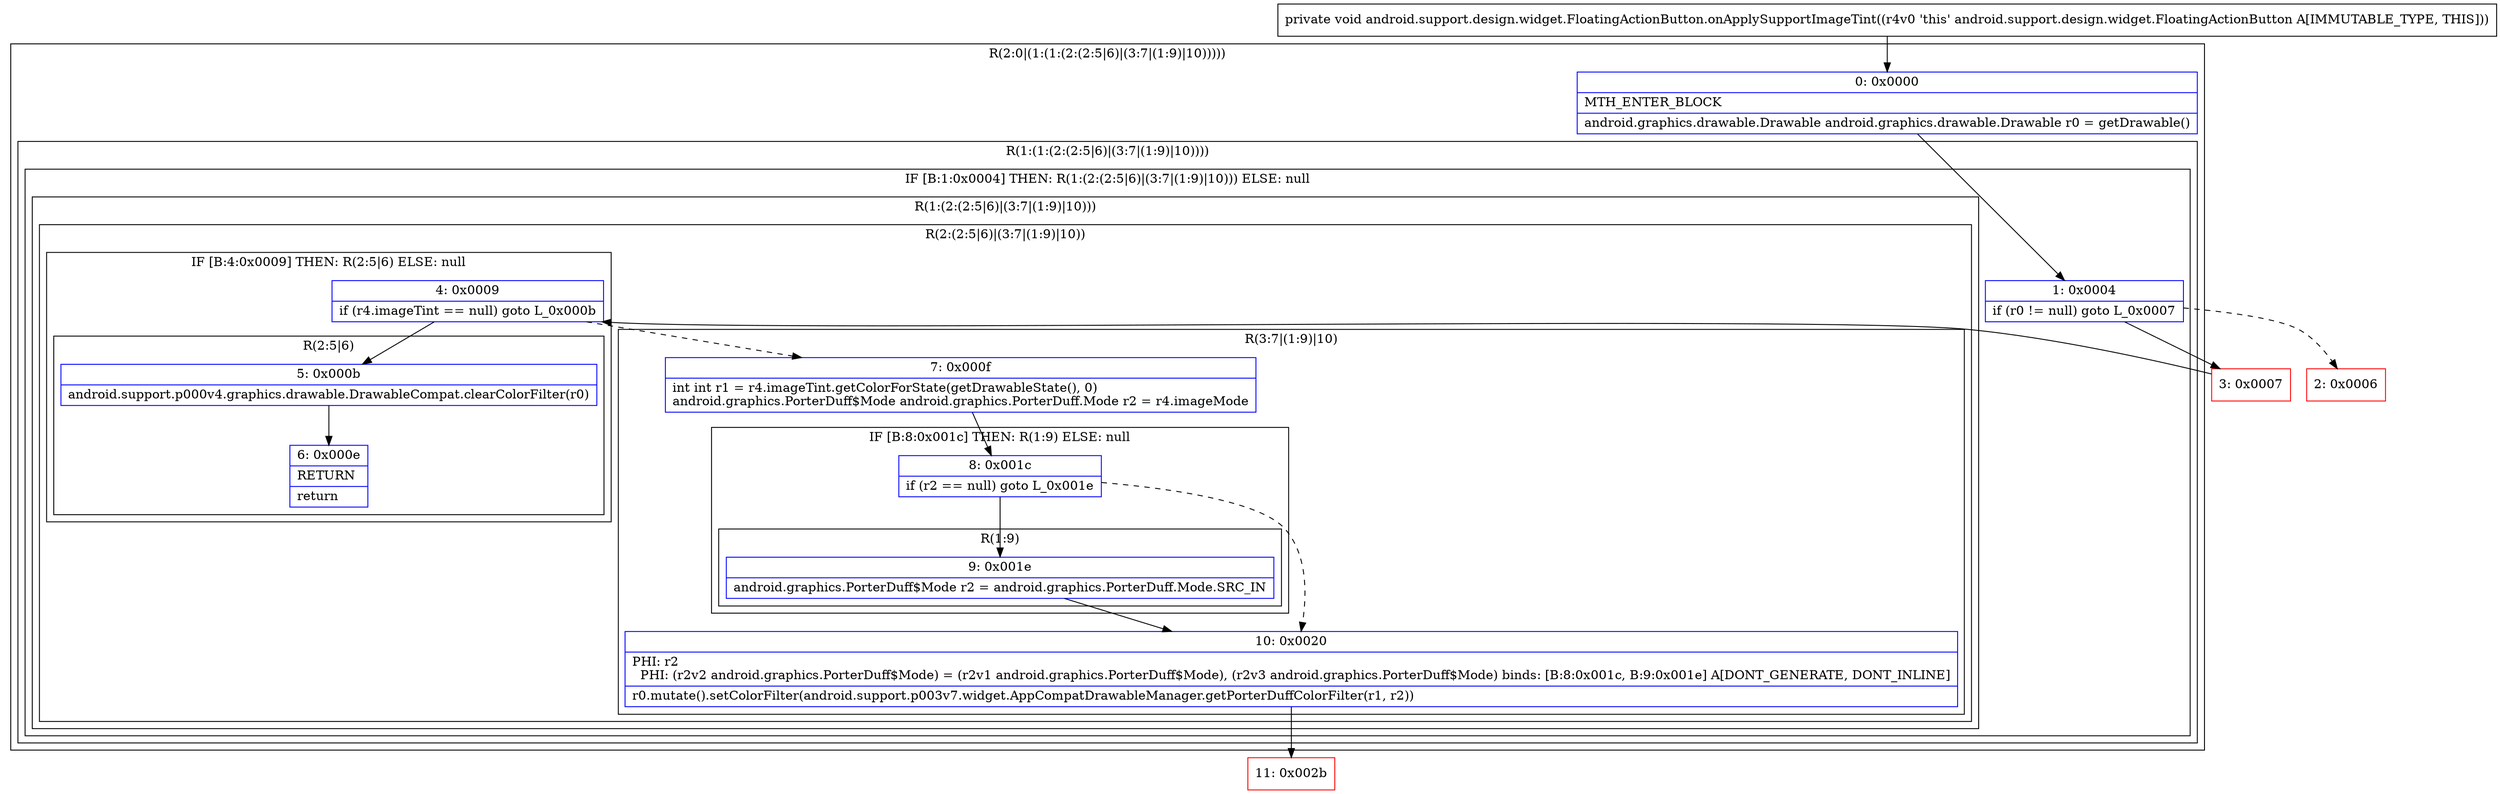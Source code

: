 digraph "CFG forandroid.support.design.widget.FloatingActionButton.onApplySupportImageTint()V" {
subgraph cluster_Region_1983991672 {
label = "R(2:0|(1:(1:(2:(2:5|6)|(3:7|(1:9)|10)))))";
node [shape=record,color=blue];
Node_0 [shape=record,label="{0\:\ 0x0000|MTH_ENTER_BLOCK\l|android.graphics.drawable.Drawable android.graphics.drawable.Drawable r0 = getDrawable()\l}"];
subgraph cluster_Region_1677084783 {
label = "R(1:(1:(2:(2:5|6)|(3:7|(1:9)|10))))";
node [shape=record,color=blue];
subgraph cluster_IfRegion_1564905382 {
label = "IF [B:1:0x0004] THEN: R(1:(2:(2:5|6)|(3:7|(1:9)|10))) ELSE: null";
node [shape=record,color=blue];
Node_1 [shape=record,label="{1\:\ 0x0004|if (r0 != null) goto L_0x0007\l}"];
subgraph cluster_Region_881640120 {
label = "R(1:(2:(2:5|6)|(3:7|(1:9)|10)))";
node [shape=record,color=blue];
subgraph cluster_Region_1716011496 {
label = "R(2:(2:5|6)|(3:7|(1:9)|10))";
node [shape=record,color=blue];
subgraph cluster_IfRegion_395245289 {
label = "IF [B:4:0x0009] THEN: R(2:5|6) ELSE: null";
node [shape=record,color=blue];
Node_4 [shape=record,label="{4\:\ 0x0009|if (r4.imageTint == null) goto L_0x000b\l}"];
subgraph cluster_Region_332674695 {
label = "R(2:5|6)";
node [shape=record,color=blue];
Node_5 [shape=record,label="{5\:\ 0x000b|android.support.p000v4.graphics.drawable.DrawableCompat.clearColorFilter(r0)\l}"];
Node_6 [shape=record,label="{6\:\ 0x000e|RETURN\l|return\l}"];
}
}
subgraph cluster_Region_809423641 {
label = "R(3:7|(1:9)|10)";
node [shape=record,color=blue];
Node_7 [shape=record,label="{7\:\ 0x000f|int int r1 = r4.imageTint.getColorForState(getDrawableState(), 0)\landroid.graphics.PorterDuff$Mode android.graphics.PorterDuff.Mode r2 = r4.imageMode\l}"];
subgraph cluster_IfRegion_631962991 {
label = "IF [B:8:0x001c] THEN: R(1:9) ELSE: null";
node [shape=record,color=blue];
Node_8 [shape=record,label="{8\:\ 0x001c|if (r2 == null) goto L_0x001e\l}"];
subgraph cluster_Region_1291346153 {
label = "R(1:9)";
node [shape=record,color=blue];
Node_9 [shape=record,label="{9\:\ 0x001e|android.graphics.PorterDuff$Mode r2 = android.graphics.PorterDuff.Mode.SRC_IN\l}"];
}
}
Node_10 [shape=record,label="{10\:\ 0x0020|PHI: r2 \l  PHI: (r2v2 android.graphics.PorterDuff$Mode) = (r2v1 android.graphics.PorterDuff$Mode), (r2v3 android.graphics.PorterDuff$Mode) binds: [B:8:0x001c, B:9:0x001e] A[DONT_GENERATE, DONT_INLINE]\l|r0.mutate().setColorFilter(android.support.p003v7.widget.AppCompatDrawableManager.getPorterDuffColorFilter(r1, r2))\l}"];
}
}
}
}
}
}
Node_2 [shape=record,color=red,label="{2\:\ 0x0006}"];
Node_3 [shape=record,color=red,label="{3\:\ 0x0007}"];
Node_11 [shape=record,color=red,label="{11\:\ 0x002b}"];
MethodNode[shape=record,label="{private void android.support.design.widget.FloatingActionButton.onApplySupportImageTint((r4v0 'this' android.support.design.widget.FloatingActionButton A[IMMUTABLE_TYPE, THIS])) }"];
MethodNode -> Node_0;
Node_0 -> Node_1;
Node_1 -> Node_2[style=dashed];
Node_1 -> Node_3;
Node_4 -> Node_5;
Node_4 -> Node_7[style=dashed];
Node_5 -> Node_6;
Node_7 -> Node_8;
Node_8 -> Node_9;
Node_8 -> Node_10[style=dashed];
Node_9 -> Node_10;
Node_10 -> Node_11;
Node_3 -> Node_4;
}

